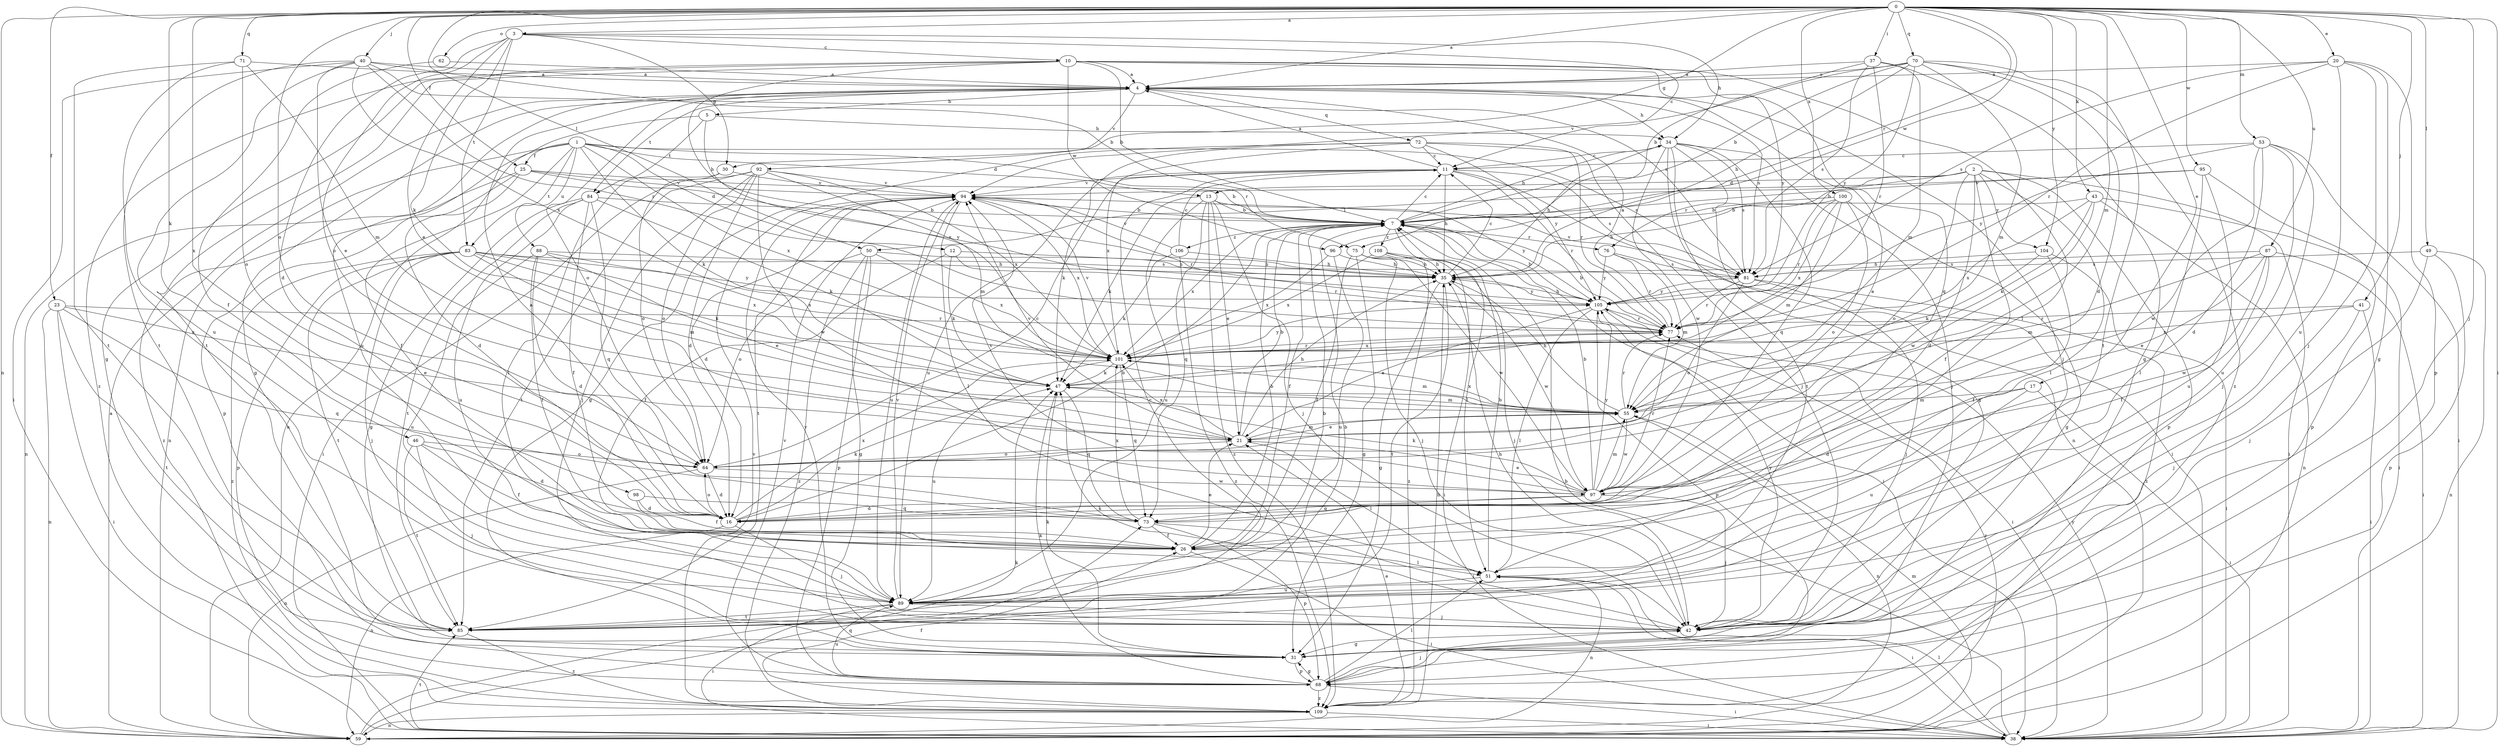 strict digraph  {
0;
1;
2;
3;
4;
5;
7;
10;
11;
12;
13;
16;
17;
20;
21;
23;
25;
26;
30;
31;
34;
35;
37;
38;
40;
41;
42;
43;
46;
47;
49;
50;
51;
53;
55;
59;
62;
64;
68;
70;
71;
72;
73;
75;
76;
77;
81;
83;
84;
85;
87;
88;
89;
92;
94;
95;
96;
97;
98;
100;
101;
104;
105;
106;
108;
109;
0 -> 3  [label=a];
0 -> 4  [label=a];
0 -> 17  [label=e];
0 -> 20  [label=e];
0 -> 23  [label=f];
0 -> 25  [label=f];
0 -> 30  [label=g];
0 -> 37  [label=i];
0 -> 38  [label=i];
0 -> 40  [label=j];
0 -> 41  [label=j];
0 -> 42  [label=j];
0 -> 43  [label=k];
0 -> 46  [label=k];
0 -> 49  [label=l];
0 -> 50  [label=l];
0 -> 53  [label=m];
0 -> 55  [label=m];
0 -> 59  [label=n];
0 -> 62  [label=o];
0 -> 64  [label=o];
0 -> 70  [label=q];
0 -> 71  [label=q];
0 -> 75  [label=r];
0 -> 87  [label=u];
0 -> 95  [label=w];
0 -> 96  [label=w];
0 -> 98  [label=x];
0 -> 100  [label=x];
0 -> 104  [label=y];
1 -> 12  [label=d];
1 -> 13  [label=d];
1 -> 25  [label=f];
1 -> 26  [label=f];
1 -> 47  [label=k];
1 -> 59  [label=n];
1 -> 68  [label=p];
1 -> 75  [label=r];
1 -> 81  [label=s];
1 -> 83  [label=t];
1 -> 88  [label=u];
1 -> 101  [label=x];
2 -> 13  [label=d];
2 -> 16  [label=d];
2 -> 26  [label=f];
2 -> 38  [label=i];
2 -> 50  [label=l];
2 -> 51  [label=l];
2 -> 64  [label=o];
2 -> 68  [label=p];
2 -> 76  [label=r];
2 -> 104  [label=y];
3 -> 10  [label=c];
3 -> 11  [label=c];
3 -> 16  [label=d];
3 -> 21  [label=e];
3 -> 30  [label=g];
3 -> 34  [label=h];
3 -> 47  [label=k];
3 -> 64  [label=o];
3 -> 83  [label=t];
4 -> 5  [label=b];
4 -> 31  [label=g];
4 -> 34  [label=h];
4 -> 42  [label=j];
4 -> 64  [label=o];
4 -> 72  [label=q];
4 -> 81  [label=s];
4 -> 84  [label=t];
4 -> 89  [label=u];
4 -> 92  [label=v];
5 -> 34  [label=h];
5 -> 59  [label=n];
5 -> 84  [label=t];
5 -> 101  [label=x];
7 -> 11  [label=c];
7 -> 26  [label=f];
7 -> 34  [label=h];
7 -> 38  [label=i];
7 -> 51  [label=l];
7 -> 76  [label=r];
7 -> 101  [label=x];
7 -> 106  [label=z];
7 -> 108  [label=z];
10 -> 4  [label=a];
10 -> 7  [label=b];
10 -> 31  [label=g];
10 -> 35  [label=h];
10 -> 51  [label=l];
10 -> 73  [label=q];
10 -> 85  [label=t];
10 -> 96  [label=w];
10 -> 105  [label=y];
10 -> 109  [label=z];
11 -> 4  [label=a];
11 -> 35  [label=h];
11 -> 38  [label=i];
11 -> 47  [label=k];
11 -> 77  [label=r];
11 -> 81  [label=s];
11 -> 94  [label=v];
12 -> 26  [label=f];
12 -> 35  [label=h];
12 -> 47  [label=k];
12 -> 77  [label=r];
13 -> 7  [label=b];
13 -> 21  [label=e];
13 -> 42  [label=j];
13 -> 47  [label=k];
13 -> 73  [label=q];
13 -> 89  [label=u];
13 -> 105  [label=y];
13 -> 109  [label=z];
16 -> 4  [label=a];
16 -> 7  [label=b];
16 -> 42  [label=j];
16 -> 47  [label=k];
16 -> 59  [label=n];
16 -> 64  [label=o];
16 -> 101  [label=x];
17 -> 16  [label=d];
17 -> 38  [label=i];
17 -> 55  [label=m];
17 -> 89  [label=u];
20 -> 4  [label=a];
20 -> 31  [label=g];
20 -> 42  [label=j];
20 -> 68  [label=p];
20 -> 77  [label=r];
20 -> 81  [label=s];
20 -> 89  [label=u];
21 -> 7  [label=b];
21 -> 35  [label=h];
21 -> 51  [label=l];
21 -> 55  [label=m];
21 -> 64  [label=o];
21 -> 94  [label=v];
21 -> 101  [label=x];
23 -> 21  [label=e];
23 -> 38  [label=i];
23 -> 59  [label=n];
23 -> 73  [label=q];
23 -> 77  [label=r];
23 -> 85  [label=t];
25 -> 7  [label=b];
25 -> 16  [label=d];
25 -> 59  [label=n];
25 -> 94  [label=v];
25 -> 105  [label=y];
25 -> 109  [label=z];
26 -> 7  [label=b];
26 -> 21  [label=e];
26 -> 38  [label=i];
26 -> 51  [label=l];
30 -> 51  [label=l];
30 -> 64  [label=o];
30 -> 94  [label=v];
31 -> 47  [label=k];
31 -> 68  [label=p];
31 -> 94  [label=v];
34 -> 11  [label=c];
34 -> 31  [label=g];
34 -> 35  [label=h];
34 -> 42  [label=j];
34 -> 59  [label=n];
34 -> 73  [label=q];
34 -> 81  [label=s];
34 -> 85  [label=t];
34 -> 97  [label=w];
35 -> 11  [label=c];
35 -> 31  [label=g];
35 -> 85  [label=t];
35 -> 97  [label=w];
35 -> 105  [label=y];
37 -> 4  [label=a];
37 -> 7  [label=b];
37 -> 31  [label=g];
37 -> 55  [label=m];
37 -> 77  [label=r];
37 -> 81  [label=s];
38 -> 7  [label=b];
38 -> 51  [label=l];
38 -> 85  [label=t];
38 -> 105  [label=y];
40 -> 4  [label=a];
40 -> 7  [label=b];
40 -> 21  [label=e];
40 -> 38  [label=i];
40 -> 77  [label=r];
40 -> 81  [label=s];
40 -> 85  [label=t];
40 -> 89  [label=u];
40 -> 101  [label=x];
41 -> 38  [label=i];
41 -> 42  [label=j];
41 -> 77  [label=r];
41 -> 101  [label=x];
42 -> 31  [label=g];
42 -> 35  [label=h];
42 -> 47  [label=k];
42 -> 105  [label=y];
43 -> 7  [label=b];
43 -> 38  [label=i];
43 -> 47  [label=k];
43 -> 59  [label=n];
43 -> 97  [label=w];
43 -> 101  [label=x];
46 -> 16  [label=d];
46 -> 26  [label=f];
46 -> 42  [label=j];
46 -> 64  [label=o];
46 -> 85  [label=t];
47 -> 55  [label=m];
47 -> 73  [label=q];
49 -> 42  [label=j];
49 -> 59  [label=n];
49 -> 68  [label=p];
49 -> 81  [label=s];
50 -> 31  [label=g];
50 -> 35  [label=h];
50 -> 64  [label=o];
50 -> 68  [label=p];
50 -> 101  [label=x];
50 -> 109  [label=z];
51 -> 7  [label=b];
51 -> 38  [label=i];
51 -> 59  [label=n];
51 -> 89  [label=u];
53 -> 11  [label=c];
53 -> 16  [label=d];
53 -> 38  [label=i];
53 -> 42  [label=j];
53 -> 89  [label=u];
53 -> 97  [label=w];
53 -> 105  [label=y];
55 -> 21  [label=e];
55 -> 35  [label=h];
55 -> 59  [label=n];
55 -> 77  [label=r];
55 -> 97  [label=w];
55 -> 101  [label=x];
59 -> 4  [label=a];
59 -> 47  [label=k];
59 -> 55  [label=m];
59 -> 73  [label=q];
59 -> 77  [label=r];
62 -> 4  [label=a];
62 -> 26  [label=f];
64 -> 11  [label=c];
64 -> 16  [label=d];
64 -> 59  [label=n];
64 -> 97  [label=w];
68 -> 31  [label=g];
68 -> 38  [label=i];
68 -> 42  [label=j];
68 -> 47  [label=k];
68 -> 51  [label=l];
68 -> 89  [label=u];
68 -> 94  [label=v];
68 -> 109  [label=z];
70 -> 4  [label=a];
70 -> 7  [label=b];
70 -> 16  [label=d];
70 -> 35  [label=h];
70 -> 55  [label=m];
70 -> 85  [label=t];
70 -> 94  [label=v];
70 -> 105  [label=y];
70 -> 109  [label=z];
71 -> 4  [label=a];
71 -> 55  [label=m];
71 -> 64  [label=o];
71 -> 85  [label=t];
71 -> 89  [label=u];
72 -> 11  [label=c];
72 -> 31  [label=g];
72 -> 42  [label=j];
72 -> 77  [label=r];
72 -> 89  [label=u];
72 -> 101  [label=x];
72 -> 105  [label=y];
73 -> 26  [label=f];
73 -> 42  [label=j];
73 -> 68  [label=p];
73 -> 101  [label=x];
75 -> 26  [label=f];
75 -> 31  [label=g];
75 -> 35  [label=h];
75 -> 42  [label=j];
75 -> 97  [label=w];
76 -> 55  [label=m];
76 -> 77  [label=r];
76 -> 81  [label=s];
76 -> 105  [label=y];
77 -> 4  [label=a];
77 -> 7  [label=b];
77 -> 101  [label=x];
81 -> 38  [label=i];
81 -> 42  [label=j];
81 -> 64  [label=o];
81 -> 77  [label=r];
81 -> 94  [label=v];
81 -> 105  [label=y];
83 -> 42  [label=j];
83 -> 47  [label=k];
83 -> 55  [label=m];
83 -> 68  [label=p];
83 -> 81  [label=s];
83 -> 85  [label=t];
83 -> 101  [label=x];
83 -> 105  [label=y];
83 -> 109  [label=z];
84 -> 7  [label=b];
84 -> 26  [label=f];
84 -> 31  [label=g];
84 -> 47  [label=k];
84 -> 73  [label=q];
84 -> 85  [label=t];
84 -> 89  [label=u];
85 -> 7  [label=b];
85 -> 11  [label=c];
85 -> 109  [label=z];
87 -> 21  [label=e];
87 -> 26  [label=f];
87 -> 38  [label=i];
87 -> 55  [label=m];
87 -> 81  [label=s];
87 -> 97  [label=w];
88 -> 16  [label=d];
88 -> 21  [label=e];
88 -> 26  [label=f];
88 -> 35  [label=h];
88 -> 89  [label=u];
88 -> 101  [label=x];
89 -> 7  [label=b];
89 -> 38  [label=i];
89 -> 42  [label=j];
89 -> 85  [label=t];
89 -> 94  [label=v];
92 -> 16  [label=d];
92 -> 38  [label=i];
92 -> 42  [label=j];
92 -> 55  [label=m];
92 -> 64  [label=o];
92 -> 85  [label=t];
92 -> 94  [label=v];
92 -> 97  [label=w];
92 -> 101  [label=x];
94 -> 7  [label=b];
94 -> 16  [label=d];
94 -> 51  [label=l];
94 -> 77  [label=r];
94 -> 85  [label=t];
94 -> 89  [label=u];
94 -> 101  [label=x];
95 -> 7  [label=b];
95 -> 51  [label=l];
95 -> 68  [label=p];
95 -> 89  [label=u];
95 -> 94  [label=v];
96 -> 35  [label=h];
96 -> 89  [label=u];
96 -> 101  [label=x];
97 -> 4  [label=a];
97 -> 7  [label=b];
97 -> 16  [label=d];
97 -> 21  [label=e];
97 -> 42  [label=j];
97 -> 47  [label=k];
97 -> 55  [label=m];
97 -> 73  [label=q];
97 -> 77  [label=r];
97 -> 94  [label=v];
97 -> 105  [label=y];
98 -> 16  [label=d];
98 -> 26  [label=f];
98 -> 73  [label=q];
100 -> 7  [label=b];
100 -> 31  [label=g];
100 -> 35  [label=h];
100 -> 55  [label=m];
100 -> 64  [label=o];
100 -> 77  [label=r];
100 -> 101  [label=x];
101 -> 47  [label=k];
101 -> 55  [label=m];
101 -> 73  [label=q];
101 -> 77  [label=r];
101 -> 89  [label=u];
101 -> 94  [label=v];
101 -> 105  [label=y];
104 -> 26  [label=f];
104 -> 35  [label=h];
104 -> 47  [label=k];
104 -> 109  [label=z];
105 -> 7  [label=b];
105 -> 21  [label=e];
105 -> 35  [label=h];
105 -> 38  [label=i];
105 -> 51  [label=l];
105 -> 68  [label=p];
105 -> 77  [label=r];
106 -> 11  [label=c];
106 -> 35  [label=h];
106 -> 47  [label=k];
106 -> 94  [label=v];
106 -> 109  [label=z];
108 -> 35  [label=h];
108 -> 38  [label=i];
108 -> 42  [label=j];
108 -> 101  [label=x];
108 -> 109  [label=z];
109 -> 21  [label=e];
109 -> 26  [label=f];
109 -> 35  [label=h];
109 -> 38  [label=i];
109 -> 59  [label=n];
109 -> 94  [label=v];
}

